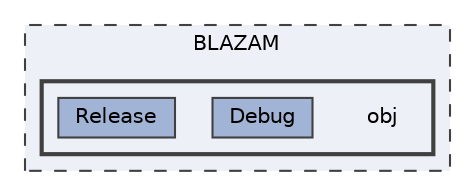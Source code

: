 digraph "BLAZAM/obj"
{
 // LATEX_PDF_SIZE
  bgcolor="transparent";
  edge [fontname=Helvetica,fontsize=10,labelfontname=Helvetica,labelfontsize=10];
  node [fontname=Helvetica,fontsize=10,shape=box,height=0.2,width=0.4];
  compound=true
  subgraph clusterdir_e80ad51db410b82a01c0126aa548bb25 {
    graph [ bgcolor="#edf0f7", pencolor="grey25", label="BLAZAM", fontname=Helvetica,fontsize=10 style="filled,dashed", URL="dir_e80ad51db410b82a01c0126aa548bb25.html",tooltip=""]
  subgraph clusterdir_819a26c9deea1dbff013c7fd74eb1861 {
    graph [ bgcolor="#edf0f7", pencolor="grey25", label="", fontname=Helvetica,fontsize=10 style="filled,bold", URL="dir_819a26c9deea1dbff013c7fd74eb1861.html",tooltip=""]
    dir_819a26c9deea1dbff013c7fd74eb1861 [shape=plaintext, label="obj"];
  dir_5cf75f5cc18e881cd2f9e4bff38b9f71 [label="Debug", fillcolor="#a2b4d6", color="grey25", style="filled", URL="dir_5cf75f5cc18e881cd2f9e4bff38b9f71.html",tooltip=""];
  dir_398679015a25255af8750684123a8ab3 [label="Release", fillcolor="#a2b4d6", color="grey25", style="filled", URL="dir_398679015a25255af8750684123a8ab3.html",tooltip=""];
  }
  }
}
